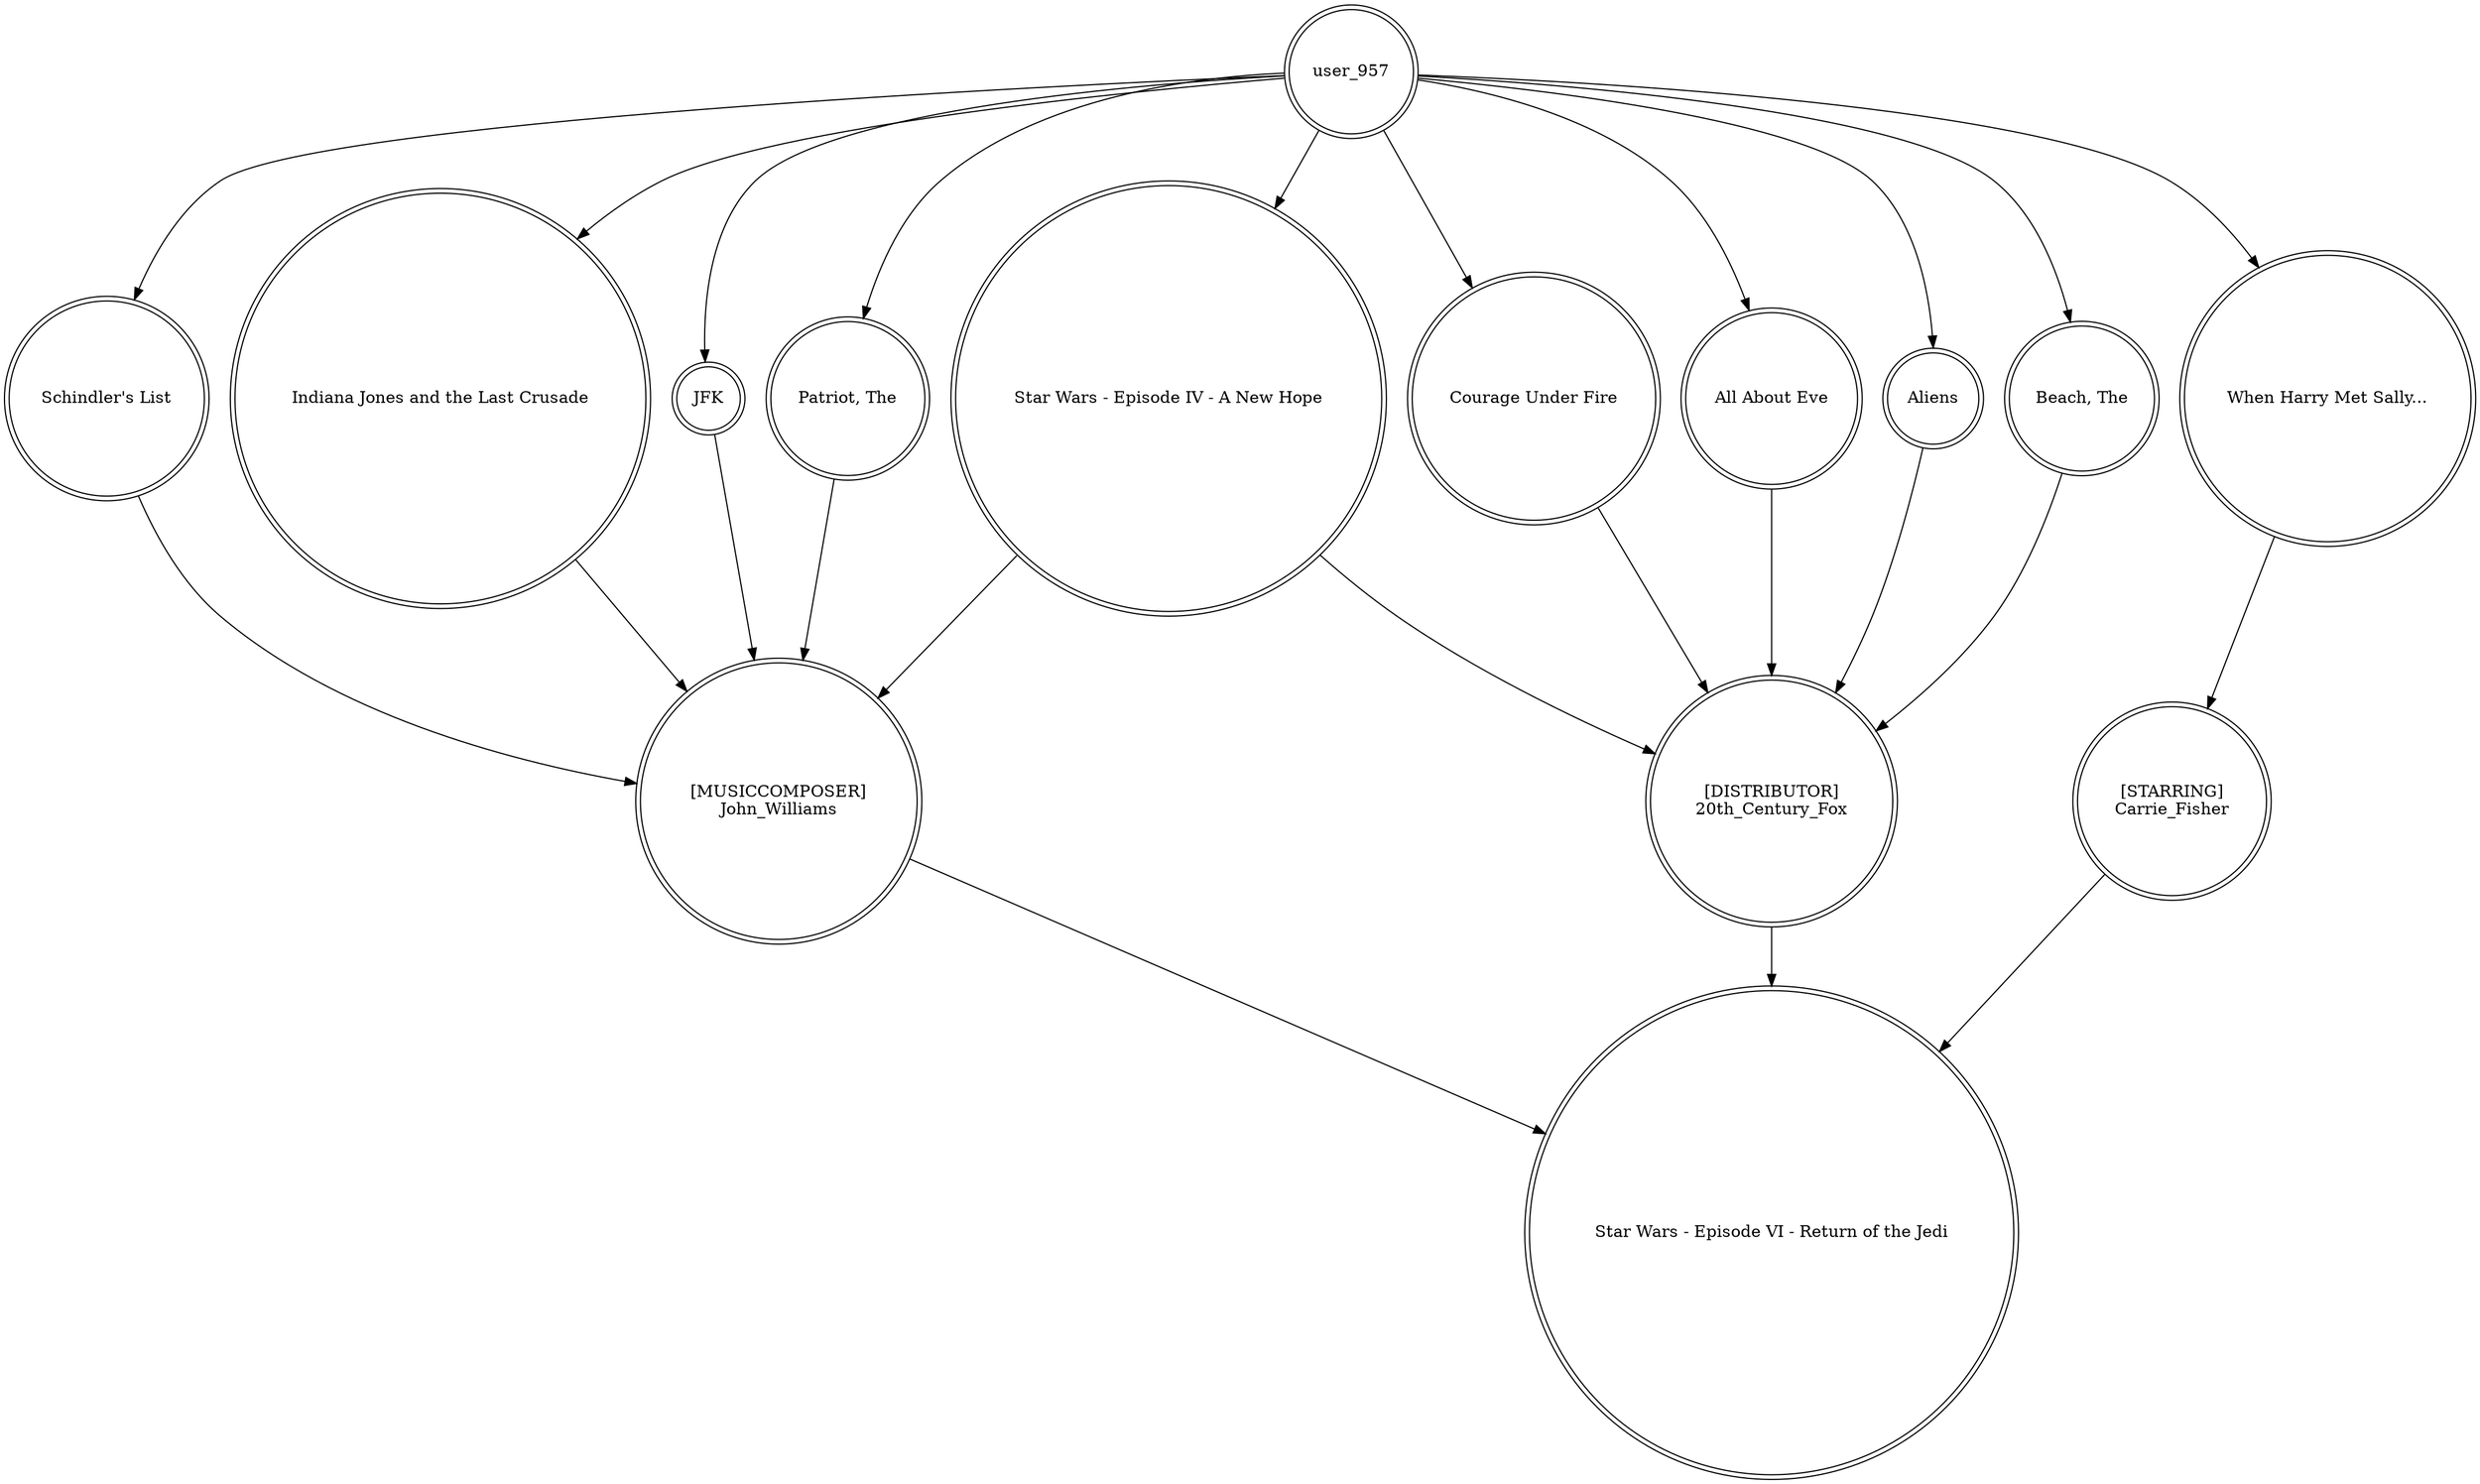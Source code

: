 digraph finite_state_machine {
	node [shape=doublecircle]
	"Schindler's List" -> "[MUSICCOMPOSER]
John_Williams"
	user_957 -> "Schindler's List"
	"Indiana Jones and the Last Crusade" -> "[MUSICCOMPOSER]
John_Williams"
	"Courage Under Fire" -> "[DISTRIBUTOR]
20th_Century_Fox"
	"All About Eve" -> "[DISTRIBUTOR]
20th_Century_Fox"
	user_957 -> Aliens
	"[DISTRIBUTOR]
20th_Century_Fox" -> "Star Wars - Episode VI - Return of the Jedi"
	"[MUSICCOMPOSER]
John_Williams" -> "Star Wars - Episode VI - Return of the Jedi"
	"[STARRING]
Carrie_Fisher" -> "Star Wars - Episode VI - Return of the Jedi"
	user_957 -> "Beach, The"
	Aliens -> "[DISTRIBUTOR]
20th_Century_Fox"
	"Star Wars - Episode IV - A New Hope" -> "[DISTRIBUTOR]
20th_Century_Fox"
	user_957 -> JFK
	user_957 -> "Indiana Jones and the Last Crusade"
	user_957 -> "Courage Under Fire"
	"Patriot, The" -> "[MUSICCOMPOSER]
John_Williams"
	user_957 -> "Patriot, The"
	"Star Wars - Episode IV - A New Hope" -> "[MUSICCOMPOSER]
John_Williams"
	JFK -> "[MUSICCOMPOSER]
John_Williams"
	user_957 -> "All About Eve"
	"Beach, The" -> "[DISTRIBUTOR]
20th_Century_Fox"
	user_957 -> "When Harry Met Sally..."
	"When Harry Met Sally..." -> "[STARRING]
Carrie_Fisher"
	user_957 -> "Star Wars - Episode IV - A New Hope"
}
